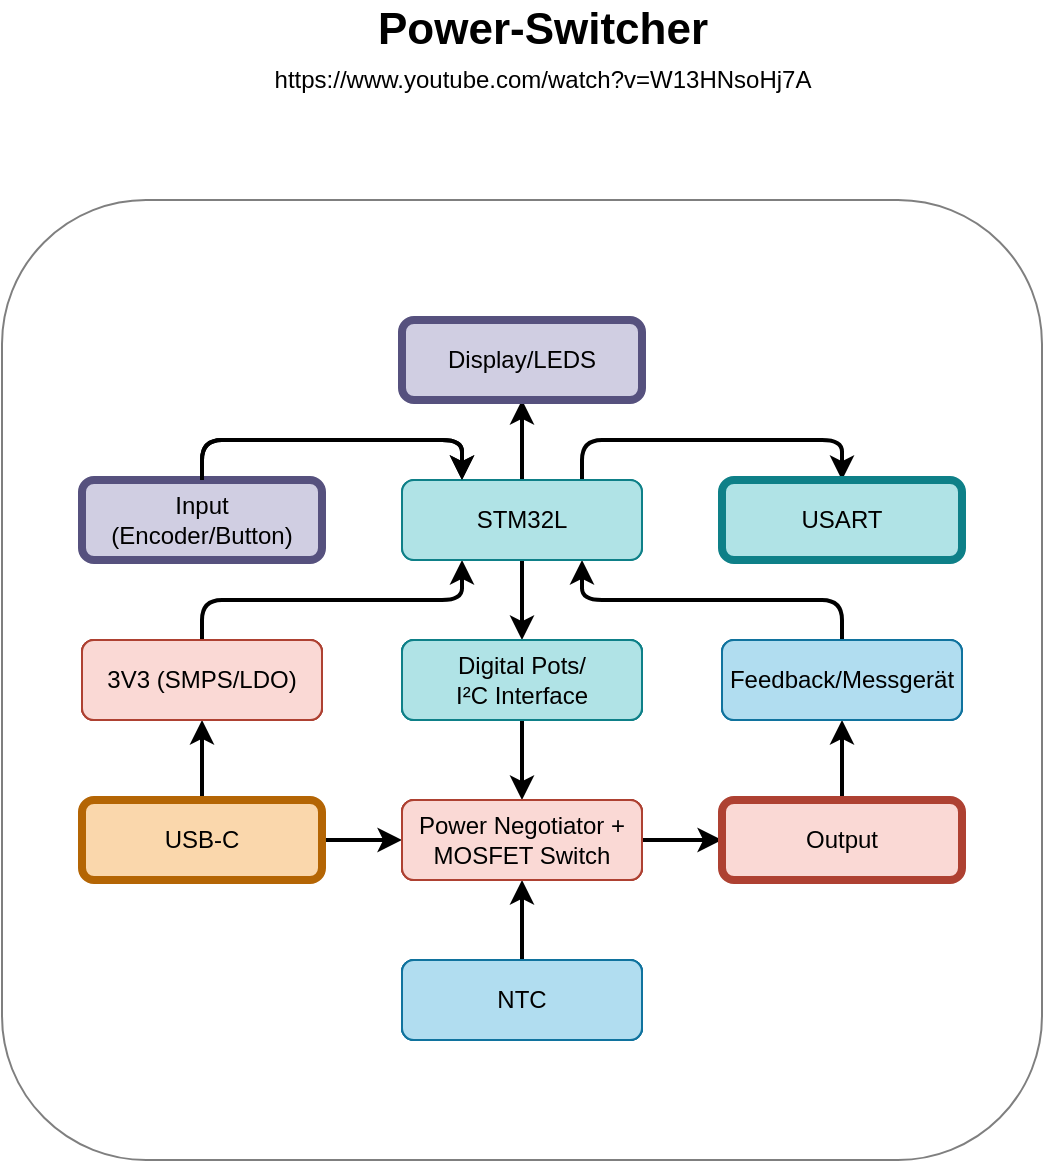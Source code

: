 <mxfile version="16.1.2" type="device"><diagram id="lJpCxYOUludoSX5xE72D" name="Page-1"><mxGraphModel dx="1088" dy="1011" grid="1" gridSize="10" guides="1" tooltips="1" connect="1" arrows="1" fold="1" page="1" pageScale="1" pageWidth="827" pageHeight="1169" math="1" shadow="0"><root><mxCell id="0"/><mxCell id="1" parent="0"/><mxCell id="PtGkse61R2q9otSP5qgN-35" value="" style="rounded=1;whiteSpace=wrap;html=1;glass=0;gradientColor=none;opacity=50;" parent="1" vertex="1"><mxGeometry x="160" y="140" width="520" height="480" as="geometry"/></mxCell><mxCell id="DrEVc_xkCS8OEdX9tsUH-1" value="Power-Switcher" style="text;html=1;align=center;verticalAlign=middle;resizable=0;points=[];autosize=1;strokeColor=none;fillColor=none;fontSize=22;fontStyle=1" parent="1" vertex="1"><mxGeometry x="340" y="40" width="180" height="30" as="geometry"/></mxCell><mxCell id="DrEVc_xkCS8OEdX9tsUH-16" style="edgeStyle=orthogonalEdgeStyle;rounded=0;orthogonalLoop=1;jettySize=auto;html=1;exitX=1;exitY=0.5;exitDx=0;exitDy=0;entryX=0;entryY=0.5;entryDx=0;entryDy=0;strokeWidth=2;" parent="1" source="DrEVc_xkCS8OEdX9tsUH-3" target="DrEVc_xkCS8OEdX9tsUH-4" edge="1"><mxGeometry relative="1" as="geometry"><mxPoint x="360" y="460" as="targetPoint"/></mxGeometry></mxCell><mxCell id="11" style="edgeStyle=none;html=1;exitX=0.5;exitY=0;exitDx=0;exitDy=0;entryX=0.5;entryY=1;entryDx=0;entryDy=0;strokeWidth=2;" parent="1" source="DrEVc_xkCS8OEdX9tsUH-3" target="10" edge="1"><mxGeometry relative="1" as="geometry"/></mxCell><mxCell id="DrEVc_xkCS8OEdX9tsUH-3" value="USB-C" style="rounded=1;whiteSpace=wrap;html=1;fillColor=#fad7ac;strokeColor=#b46504;" parent="1" vertex="1"><mxGeometry x="200" y="440" width="120" height="40" as="geometry"/></mxCell><mxCell id="DrEVc_xkCS8OEdX9tsUH-19" style="edgeStyle=orthogonalEdgeStyle;rounded=0;orthogonalLoop=1;jettySize=auto;html=1;exitX=1;exitY=0.5;exitDx=0;exitDy=0;entryX=0;entryY=0.5;entryDx=0;entryDy=0;strokeWidth=2;" parent="1" source="DrEVc_xkCS8OEdX9tsUH-4" target="DrEVc_xkCS8OEdX9tsUH-20" edge="1"><mxGeometry relative="1" as="geometry"><mxPoint x="520" y="460.333" as="targetPoint"/></mxGeometry></mxCell><mxCell id="DrEVc_xkCS8OEdX9tsUH-4" value="Power Negotiator" style="rounded=1;whiteSpace=wrap;html=1;fillColor=#fad9d5;strokeColor=#ae4132;" parent="1" vertex="1"><mxGeometry x="360" y="440" width="120" height="40" as="geometry"/></mxCell><mxCell id="DrEVc_xkCS8OEdX9tsUH-12" style="edgeStyle=orthogonalEdgeStyle;rounded=0;orthogonalLoop=1;jettySize=auto;html=1;exitX=0.5;exitY=0;exitDx=0;exitDy=0;entryX=0.5;entryY=1;entryDx=0;entryDy=0;strokeWidth=2;" parent="1" source="DrEVc_xkCS8OEdX9tsUH-5" target="DrEVc_xkCS8OEdX9tsUH-8" edge="1"><mxGeometry relative="1" as="geometry"/></mxCell><mxCell id="DrEVc_xkCS8OEdX9tsUH-17" style="edgeStyle=orthogonalEdgeStyle;rounded=0;orthogonalLoop=1;jettySize=auto;html=1;exitX=0.5;exitY=1;exitDx=0;exitDy=0;entryX=0.5;entryY=0;entryDx=0;entryDy=0;strokeWidth=2;" parent="1" source="DrEVc_xkCS8OEdX9tsUH-5" target="DrEVc_xkCS8OEdX9tsUH-7" edge="1"><mxGeometry relative="1" as="geometry"/></mxCell><mxCell id="14" style="edgeStyle=orthogonalEdgeStyle;rounded=1;html=1;exitX=0.75;exitY=0;exitDx=0;exitDy=0;entryX=0.5;entryY=0;entryDx=0;entryDy=0;strokeWidth=2;" parent="1" source="DrEVc_xkCS8OEdX9tsUH-5" target="2" edge="1"><mxGeometry relative="1" as="geometry"><Array as="points"><mxPoint x="450" y="260"/><mxPoint x="580" y="260"/></Array></mxGeometry></mxCell><mxCell id="DrEVc_xkCS8OEdX9tsUH-5" value="STM32L" style="rounded=1;whiteSpace=wrap;html=1;fillColor=#b0e3e6;strokeColor=#0e8088;" parent="1" vertex="1"><mxGeometry x="360" y="280" width="120" height="40" as="geometry"/></mxCell><mxCell id="DrEVc_xkCS8OEdX9tsUH-18" style="edgeStyle=orthogonalEdgeStyle;rounded=0;orthogonalLoop=1;jettySize=auto;html=1;exitX=0.5;exitY=1;exitDx=0;exitDy=0;entryX=0.5;entryY=0;entryDx=0;entryDy=0;strokeWidth=2;" parent="1" source="DrEVc_xkCS8OEdX9tsUH-7" target="DrEVc_xkCS8OEdX9tsUH-4" edge="1"><mxGeometry relative="1" as="geometry"/></mxCell><mxCell id="DrEVc_xkCS8OEdX9tsUH-7" value="Digital Pots/&lt;br&gt;I²C Interface" style="rounded=1;whiteSpace=wrap;html=1;fillColor=#b0e3e6;strokeColor=#0e8088;" parent="1" vertex="1"><mxGeometry x="360" y="360" width="120" height="40" as="geometry"/></mxCell><mxCell id="DrEVc_xkCS8OEdX9tsUH-8" value="Display/LEDS" style="rounded=1;whiteSpace=wrap;html=1;fillColor=#D0CEE2;strokeColor=#56517e;fontColor=#000000;strokeWidth=4;" parent="1" vertex="1"><mxGeometry x="360" y="200" width="120" height="40" as="geometry"/></mxCell><mxCell id="DrEVc_xkCS8OEdX9tsUH-27" style="edgeStyle=orthogonalEdgeStyle;rounded=1;orthogonalLoop=1;jettySize=auto;html=1;entryX=0.25;entryY=0;entryDx=0;entryDy=0;shadow=0;jumpStyle=none;strokeWidth=2;" parent="1" source="DrEVc_xkCS8OEdX9tsUH-10" target="DrEVc_xkCS8OEdX9tsUH-5" edge="1"><mxGeometry relative="1" as="geometry"><Array as="points"><mxPoint x="390" y="260"/></Array></mxGeometry></mxCell><mxCell id="DrEVc_xkCS8OEdX9tsUH-10" value="Input (Encoder/Button)" style="rounded=1;whiteSpace=wrap;html=1;fillColor=#d0cee2;strokeColor=#56517e;" parent="1" vertex="1"><mxGeometry x="200" y="280" width="120" height="40" as="geometry"/></mxCell><mxCell id="DrEVc_xkCS8OEdX9tsUH-23" style="edgeStyle=orthogonalEdgeStyle;rounded=0;orthogonalLoop=1;jettySize=auto;html=1;exitX=0.5;exitY=0;exitDx=0;exitDy=0;entryX=0.5;entryY=1;entryDx=0;entryDy=0;strokeWidth=2;" parent="1" source="DrEVc_xkCS8OEdX9tsUH-20" target="DrEVc_xkCS8OEdX9tsUH-21" edge="1"><mxGeometry relative="1" as="geometry"/></mxCell><mxCell id="DrEVc_xkCS8OEdX9tsUH-20" value="Output" style="rounded=1;whiteSpace=wrap;html=1;fillColor=#fad9d5;strokeColor=#ae4132;" parent="1" vertex="1"><mxGeometry x="520" y="440" width="120" height="40" as="geometry"/></mxCell><mxCell id="DrEVc_xkCS8OEdX9tsUH-26" style="edgeStyle=orthogonalEdgeStyle;rounded=1;orthogonalLoop=1;jettySize=auto;html=1;exitX=0.5;exitY=0;exitDx=0;exitDy=0;entryX=0.75;entryY=1;entryDx=0;entryDy=0;strokeWidth=2;" parent="1" source="DrEVc_xkCS8OEdX9tsUH-21" target="DrEVc_xkCS8OEdX9tsUH-5" edge="1"><mxGeometry relative="1" as="geometry"/></mxCell><mxCell id="DrEVc_xkCS8OEdX9tsUH-21" value="Feedback/Messgerät" style="rounded=1;whiteSpace=wrap;html=1;fillColor=#b1ddf0;strokeColor=#10739e;" parent="1" vertex="1"><mxGeometry x="520" y="360" width="120" height="40" as="geometry"/></mxCell><mxCell id="DrEVc_xkCS8OEdX9tsUH-29" value="https://www.youtube.com/watch?v=W13HNsoHj7A" style="text;html=1;align=center;verticalAlign=middle;resizable=0;points=[];autosize=1;strokeColor=none;fillColor=none;" parent="1" vertex="1"><mxGeometry x="290" y="70" width="280" height="20" as="geometry"/></mxCell><mxCell id="2" value="USART" style="rounded=1;whiteSpace=wrap;html=1;fillColor=#b0e3e6;strokeColor=#0e8088;fontColor=#000000;glass=0;shadow=0;strokeWidth=4;" parent="1" vertex="1"><mxGeometry x="520" y="280" width="120" height="40" as="geometry"/></mxCell><mxCell id="9" style="edgeStyle=none;html=1;exitX=0.5;exitY=0;exitDx=0;exitDy=0;entryX=0.5;entryY=1;entryDx=0;entryDy=0;strokeWidth=2;" parent="1" source="3" target="DrEVc_xkCS8OEdX9tsUH-4" edge="1"><mxGeometry relative="1" as="geometry"/></mxCell><mxCell id="3" value="NTC" style="rounded=1;whiteSpace=wrap;html=1;fillColor=#b1ddf0;strokeColor=#10739e;" parent="1" vertex="1"><mxGeometry x="360" y="520" width="120" height="40" as="geometry"/></mxCell><mxCell id="13" style="edgeStyle=orthogonalEdgeStyle;html=1;entryX=0.25;entryY=1;entryDx=0;entryDy=0;exitX=0.5;exitY=0;exitDx=0;exitDy=0;strokeWidth=2;" parent="1" source="10" target="DrEVc_xkCS8OEdX9tsUH-5" edge="1"><mxGeometry relative="1" as="geometry"/></mxCell><mxCell id="10" value="3V3 (SMPS/LDO)" style="rounded=1;whiteSpace=wrap;html=1;fillColor=#fad9d5;strokeColor=#ae4132;" parent="1" vertex="1"><mxGeometry x="200" y="360" width="120" height="40" as="geometry"/></mxCell><mxCell id="15" value="NTC" style="rounded=1;whiteSpace=wrap;html=1;fillColor=#b1ddf0;strokeColor=#10739e;" parent="1" vertex="1"><mxGeometry x="360" y="520" width="120" height="40" as="geometry"/></mxCell><mxCell id="16" value="Power Negotiator" style="rounded=1;whiteSpace=wrap;html=1;fillColor=#fad9d5;strokeColor=#ae4132;" parent="1" vertex="1"><mxGeometry x="360" y="440" width="120" height="40" as="geometry"/></mxCell><mxCell id="17" value="USB-C" style="rounded=1;whiteSpace=wrap;html=1;fillColor=#fad7ac;strokeColor=#b46504;" parent="1" vertex="1"><mxGeometry x="200" y="440" width="120" height="40" as="geometry"/></mxCell><mxCell id="18" value="3V3 (SMPS/LDO)" style="rounded=1;whiteSpace=wrap;html=1;fillColor=#fad9d5;strokeColor=#ae4132;" parent="1" vertex="1"><mxGeometry x="200" y="360" width="120" height="40" as="geometry"/></mxCell><mxCell id="19" value="Input (Encoder/Button)" style="rounded=1;whiteSpace=wrap;html=1;fillColor=#d0cee2;strokeColor=#56517e;fontColor=#000000;strokeWidth=4;" parent="1" vertex="1"><mxGeometry x="200" y="280" width="120" height="40" as="geometry"/></mxCell><mxCell id="20" value="Digital Pots/&lt;br&gt;I²C Interface" style="rounded=1;whiteSpace=wrap;html=1;fillColor=#b0e3e6;strokeColor=#0e8088;" parent="1" vertex="1"><mxGeometry x="360" y="360" width="120" height="40" as="geometry"/></mxCell><mxCell id="21" value="Output" style="rounded=1;whiteSpace=wrap;html=1;fillColor=#fad9d5;strokeColor=#ae4132;" parent="1" vertex="1"><mxGeometry x="520" y="440" width="120" height="40" as="geometry"/></mxCell><mxCell id="22" value="NTC" style="rounded=1;whiteSpace=wrap;html=1;fillColor=#b1ddf0;strokeColor=#10739e;" parent="1" vertex="1"><mxGeometry x="360" y="520" width="120" height="40" as="geometry"/></mxCell><mxCell id="23" value="Power Negotiator" style="rounded=1;whiteSpace=wrap;html=1;fillColor=#fad9d5;strokeColor=#ae4132;" parent="1" vertex="1"><mxGeometry x="360" y="440" width="120" height="40" as="geometry"/></mxCell><mxCell id="24" value="USB-C" style="rounded=1;whiteSpace=wrap;html=1;fillColor=#fad7ac;strokeColor=#b46504;" parent="1" vertex="1"><mxGeometry x="200" y="440" width="120" height="40" as="geometry"/></mxCell><mxCell id="25" value="3V3 (SMPS/LDO)" style="rounded=1;whiteSpace=wrap;html=1;fillColor=#fad9d5;strokeColor=#ae4132;" parent="1" vertex="1"><mxGeometry x="200" y="360" width="120" height="40" as="geometry"/></mxCell><mxCell id="26" value="Digital Pots/&lt;br&gt;I²C Interface" style="rounded=1;whiteSpace=wrap;html=1;fillColor=#b0e3e6;strokeColor=#0e8088;" parent="1" vertex="1"><mxGeometry x="360" y="360" width="120" height="40" as="geometry"/></mxCell><mxCell id="27" value="Feedback/Messgerät" style="rounded=1;whiteSpace=wrap;html=1;fillColor=#b1ddf0;strokeColor=#10739e;" parent="1" vertex="1"><mxGeometry x="520" y="360" width="120" height="40" as="geometry"/></mxCell><mxCell id="28" value="Output" style="rounded=1;whiteSpace=wrap;html=1;fillColor=#FAD9D5;strokeColor=#ae4132;fontColor=#000000;strokeWidth=4;" parent="1" vertex="1"><mxGeometry x="520" y="440" width="120" height="40" as="geometry"/></mxCell><mxCell id="29" value="NTC" style="rounded=1;whiteSpace=wrap;html=1;fillColor=#b1ddf0;strokeColor=#10739e;fontColor=#000000;" parent="1" vertex="1"><mxGeometry x="360" y="520" width="120" height="40" as="geometry"/></mxCell><mxCell id="30" value="Power Negotiator +&lt;br&gt;MOSFET Switch" style="rounded=1;whiteSpace=wrap;html=1;fillColor=#fad9d5;strokeColor=#ae4132;fontColor=#000000;" parent="1" vertex="1"><mxGeometry x="360" y="440" width="120" height="40" as="geometry"/></mxCell><mxCell id="31" value="USB-C" style="rounded=1;whiteSpace=wrap;html=1;fillColor=#fad7ac;strokeColor=#b46504;fontColor=#000000;strokeWidth=4;" parent="1" vertex="1"><mxGeometry x="200" y="440" width="120" height="40" as="geometry"/></mxCell><mxCell id="32" value="3V3 (SMPS/LDO)" style="rounded=1;whiteSpace=wrap;html=1;fillColor=#fad9d5;strokeColor=#ae4132;fontColor=#000000;" parent="1" vertex="1"><mxGeometry x="200" y="360" width="120" height="40" as="geometry"/></mxCell><mxCell id="33" value="Digital Pots/&lt;br&gt;I²C Interface" style="rounded=1;whiteSpace=wrap;html=1;fillColor=#b0e3e6;strokeColor=#0e8088;fontColor=#000000;" parent="1" vertex="1"><mxGeometry x="360" y="360" width="120" height="40" as="geometry"/></mxCell><mxCell id="34" value="Feedback/Messgerät" style="rounded=1;whiteSpace=wrap;html=1;fillColor=#b1ddf0;strokeColor=#10739e;fontColor=#000000;" parent="1" vertex="1"><mxGeometry x="520" y="360" width="120" height="40" as="geometry"/></mxCell><mxCell id="35" value="STM32L" style="rounded=1;whiteSpace=wrap;html=1;fillColor=#b0e3e6;strokeColor=#0e8088;fontColor=#000000;" parent="1" vertex="1"><mxGeometry x="360" y="280" width="120" height="40" as="geometry"/></mxCell><mxCell id="PtGkse61R2q9otSP5qgN-36" style="edgeStyle=orthogonalEdgeStyle;rounded=1;orthogonalLoop=1;jettySize=auto;html=1;entryX=0.25;entryY=0;entryDx=0;entryDy=0;shadow=0;jumpStyle=none;strokeWidth=2;" parent="1" edge="1"><mxGeometry relative="1" as="geometry"><Array as="points"><mxPoint x="390" y="260"/></Array><mxPoint x="260" y="280" as="sourcePoint"/><mxPoint x="390" y="280" as="targetPoint"/></mxGeometry></mxCell></root></mxGraphModel></diagram></mxfile>